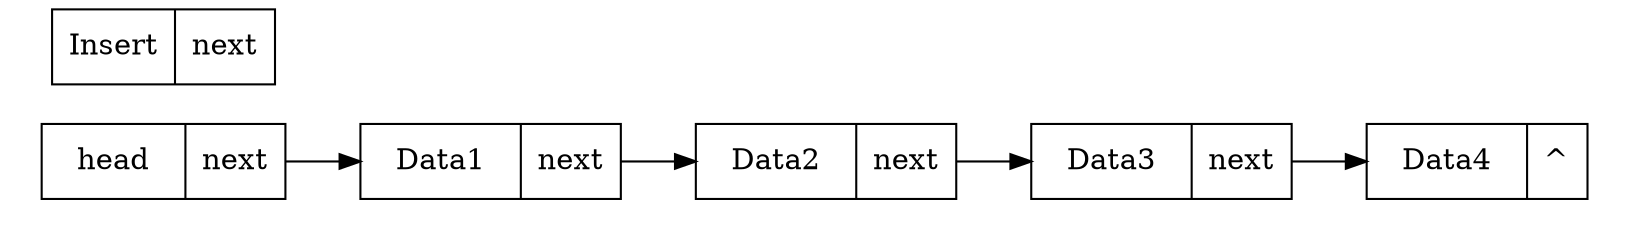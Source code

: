 
digraph LinkedList{
    node [shape = record]
    splines = true;
    rankdir = LR;
    subgraph cluster_0{
        color = transparent;
        head  [label="{<data>&nbsp; head &nbsp; | <next> next}"]
        node1 [label=" {<data>&nbsp; Data1 &nbsp;| <next> next}"];
        node2 [label=" {<data>&nbsp; Data2 &nbsp;| <next> next}"];
        node3 [label=" {<data>&nbsp; Data3 &nbsp;| <next> next}"];
        node4 [label=" {<data>&nbsp; Data4 &nbsp;| ^ }"];

        head:next->node1:data;
        node1:next->node2:data;
        node2:next ->node3:data ;
        node3:next ->node4:data ;
    }

    node5 [label=" {<data> Insert | <next>next}"];
}